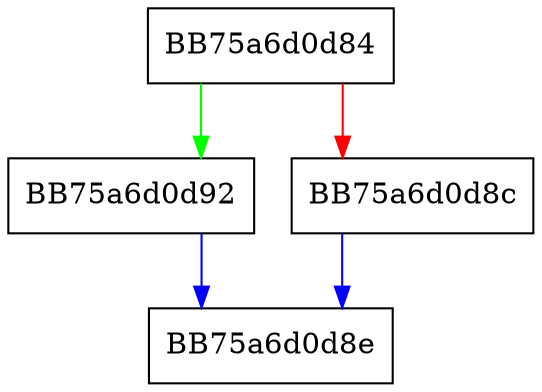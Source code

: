 digraph SetFlags {
  node [shape="box"];
  graph [splines=ortho];
  BB75a6d0d84 -> BB75a6d0d92 [color="green"];
  BB75a6d0d84 -> BB75a6d0d8c [color="red"];
  BB75a6d0d8c -> BB75a6d0d8e [color="blue"];
  BB75a6d0d92 -> BB75a6d0d8e [color="blue"];
}